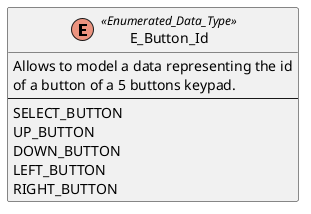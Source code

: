 @startuml

enum E_Button_Id <<Enumerated_Data_Type>>
{
  Allows to model a data representing the id
  of a button of a 5 buttons keypad.
  --
  SELECT_BUTTON
  UP_BUTTON
  DOWN_BUTTON
  LEFT_BUTTON
  RIGHT_BUTTON
}

@enduml